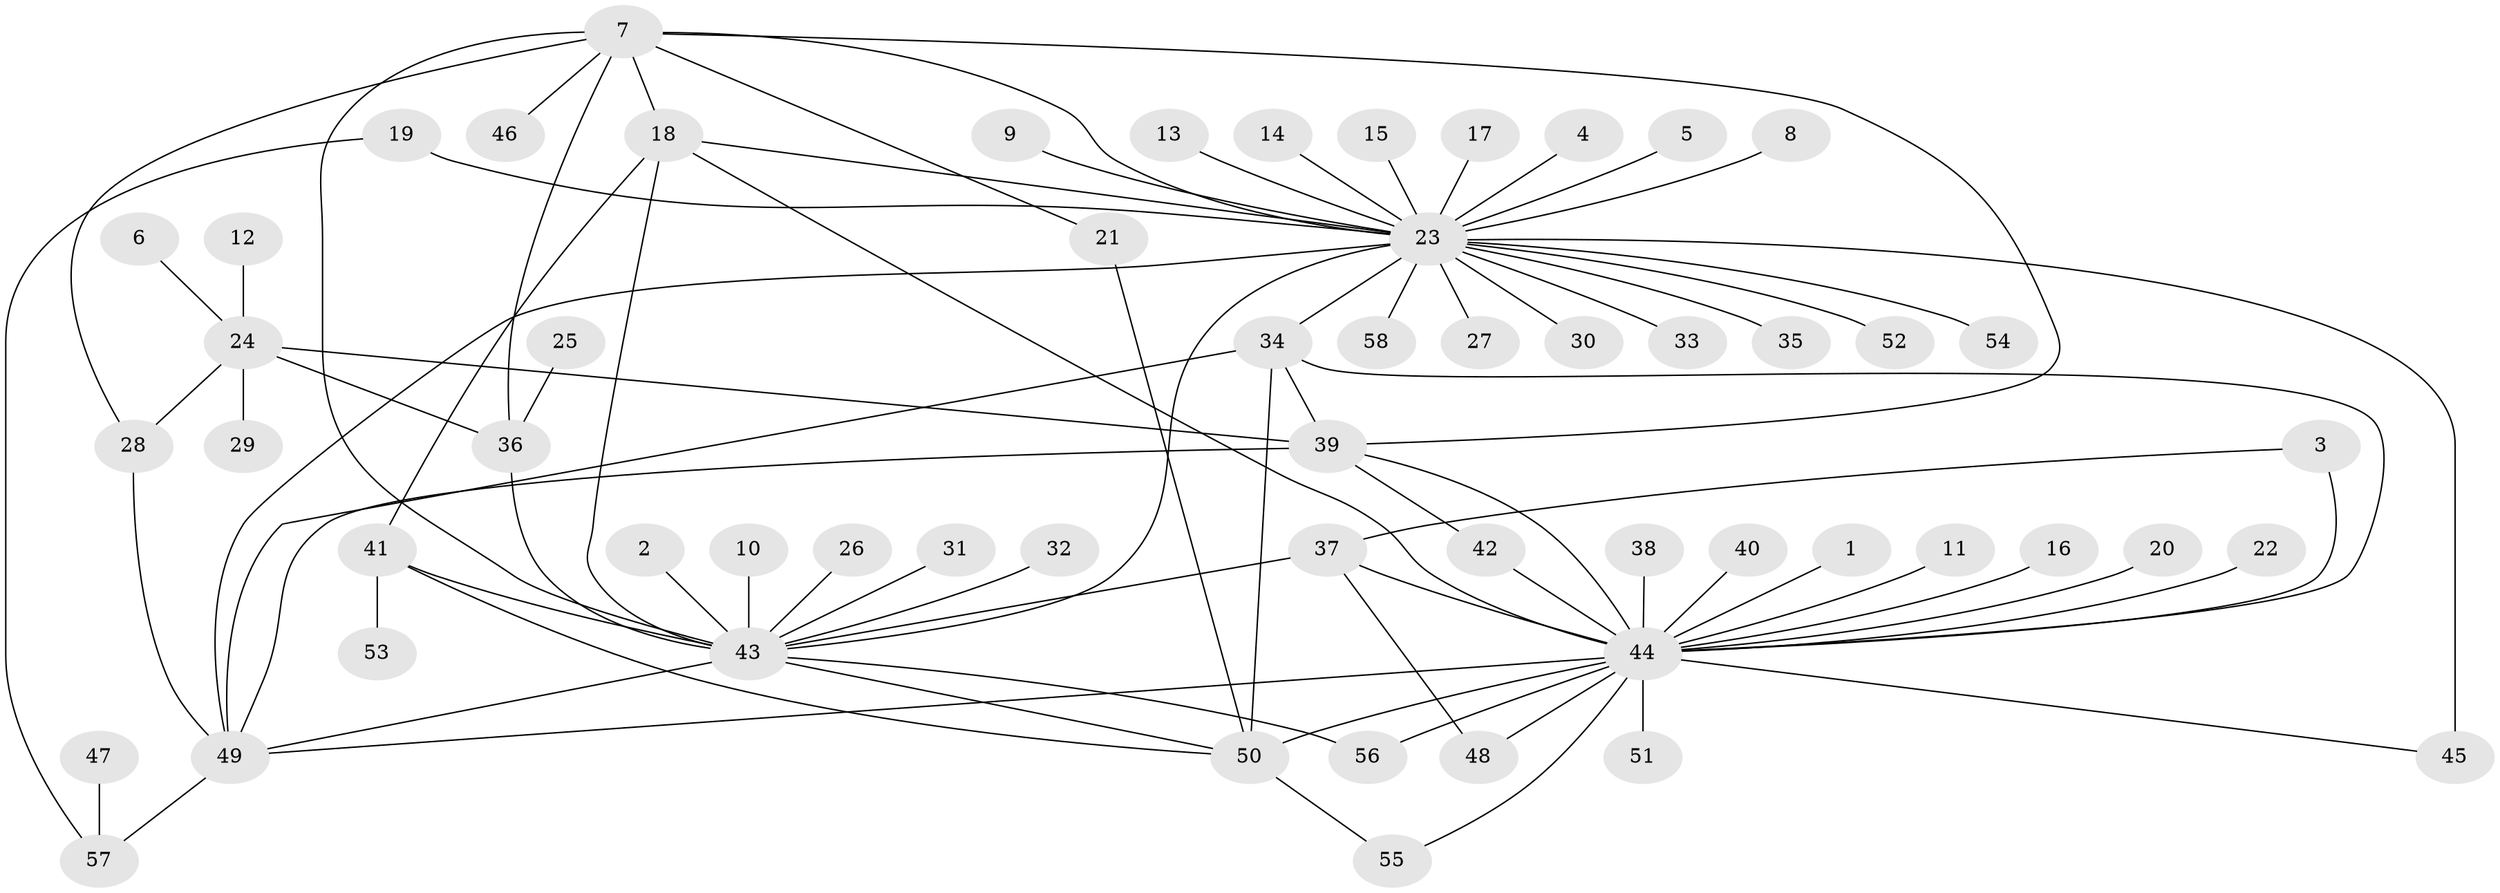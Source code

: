 // original degree distribution, {2: 0.2413793103448276, 9: 0.008620689655172414, 7: 0.02586206896551724, 28: 0.017241379310344827, 6: 0.02586206896551724, 5: 0.017241379310344827, 8: 0.008620689655172414, 1: 0.5086206896551724, 3: 0.09482758620689655, 10: 0.008620689655172414, 22: 0.008620689655172414, 4: 0.034482758620689655}
// Generated by graph-tools (version 1.1) at 2025/01/03/09/25 03:01:53]
// undirected, 58 vertices, 84 edges
graph export_dot {
graph [start="1"]
  node [color=gray90,style=filled];
  1;
  2;
  3;
  4;
  5;
  6;
  7;
  8;
  9;
  10;
  11;
  12;
  13;
  14;
  15;
  16;
  17;
  18;
  19;
  20;
  21;
  22;
  23;
  24;
  25;
  26;
  27;
  28;
  29;
  30;
  31;
  32;
  33;
  34;
  35;
  36;
  37;
  38;
  39;
  40;
  41;
  42;
  43;
  44;
  45;
  46;
  47;
  48;
  49;
  50;
  51;
  52;
  53;
  54;
  55;
  56;
  57;
  58;
  1 -- 44 [weight=1.0];
  2 -- 43 [weight=1.0];
  3 -- 37 [weight=1.0];
  3 -- 44 [weight=2.0];
  4 -- 23 [weight=1.0];
  5 -- 23 [weight=1.0];
  6 -- 24 [weight=1.0];
  7 -- 18 [weight=1.0];
  7 -- 21 [weight=1.0];
  7 -- 23 [weight=1.0];
  7 -- 28 [weight=1.0];
  7 -- 36 [weight=1.0];
  7 -- 39 [weight=1.0];
  7 -- 43 [weight=1.0];
  7 -- 46 [weight=1.0];
  8 -- 23 [weight=1.0];
  9 -- 23 [weight=1.0];
  10 -- 43 [weight=1.0];
  11 -- 44 [weight=1.0];
  12 -- 24 [weight=1.0];
  13 -- 23 [weight=1.0];
  14 -- 23 [weight=1.0];
  15 -- 23 [weight=1.0];
  16 -- 44 [weight=1.0];
  17 -- 23 [weight=1.0];
  18 -- 23 [weight=1.0];
  18 -- 41 [weight=1.0];
  18 -- 43 [weight=1.0];
  18 -- 44 [weight=1.0];
  19 -- 23 [weight=1.0];
  19 -- 57 [weight=1.0];
  20 -- 44 [weight=1.0];
  21 -- 50 [weight=1.0];
  22 -- 44 [weight=1.0];
  23 -- 27 [weight=1.0];
  23 -- 30 [weight=1.0];
  23 -- 33 [weight=1.0];
  23 -- 34 [weight=1.0];
  23 -- 35 [weight=1.0];
  23 -- 43 [weight=1.0];
  23 -- 45 [weight=2.0];
  23 -- 49 [weight=2.0];
  23 -- 52 [weight=1.0];
  23 -- 54 [weight=1.0];
  23 -- 58 [weight=1.0];
  24 -- 28 [weight=1.0];
  24 -- 29 [weight=1.0];
  24 -- 36 [weight=1.0];
  24 -- 39 [weight=2.0];
  25 -- 36 [weight=1.0];
  26 -- 43 [weight=1.0];
  28 -- 49 [weight=1.0];
  31 -- 43 [weight=1.0];
  32 -- 43 [weight=1.0];
  34 -- 39 [weight=3.0];
  34 -- 44 [weight=2.0];
  34 -- 49 [weight=1.0];
  34 -- 50 [weight=1.0];
  36 -- 43 [weight=1.0];
  37 -- 43 [weight=1.0];
  37 -- 44 [weight=1.0];
  37 -- 48 [weight=1.0];
  38 -- 44 [weight=1.0];
  39 -- 42 [weight=1.0];
  39 -- 44 [weight=2.0];
  39 -- 49 [weight=1.0];
  40 -- 44 [weight=1.0];
  41 -- 43 [weight=2.0];
  41 -- 50 [weight=1.0];
  41 -- 53 [weight=1.0];
  42 -- 44 [weight=1.0];
  43 -- 49 [weight=1.0];
  43 -- 50 [weight=1.0];
  43 -- 56 [weight=1.0];
  44 -- 45 [weight=1.0];
  44 -- 48 [weight=1.0];
  44 -- 49 [weight=1.0];
  44 -- 50 [weight=3.0];
  44 -- 51 [weight=1.0];
  44 -- 55 [weight=1.0];
  44 -- 56 [weight=1.0];
  47 -- 57 [weight=1.0];
  49 -- 57 [weight=1.0];
  50 -- 55 [weight=1.0];
}
